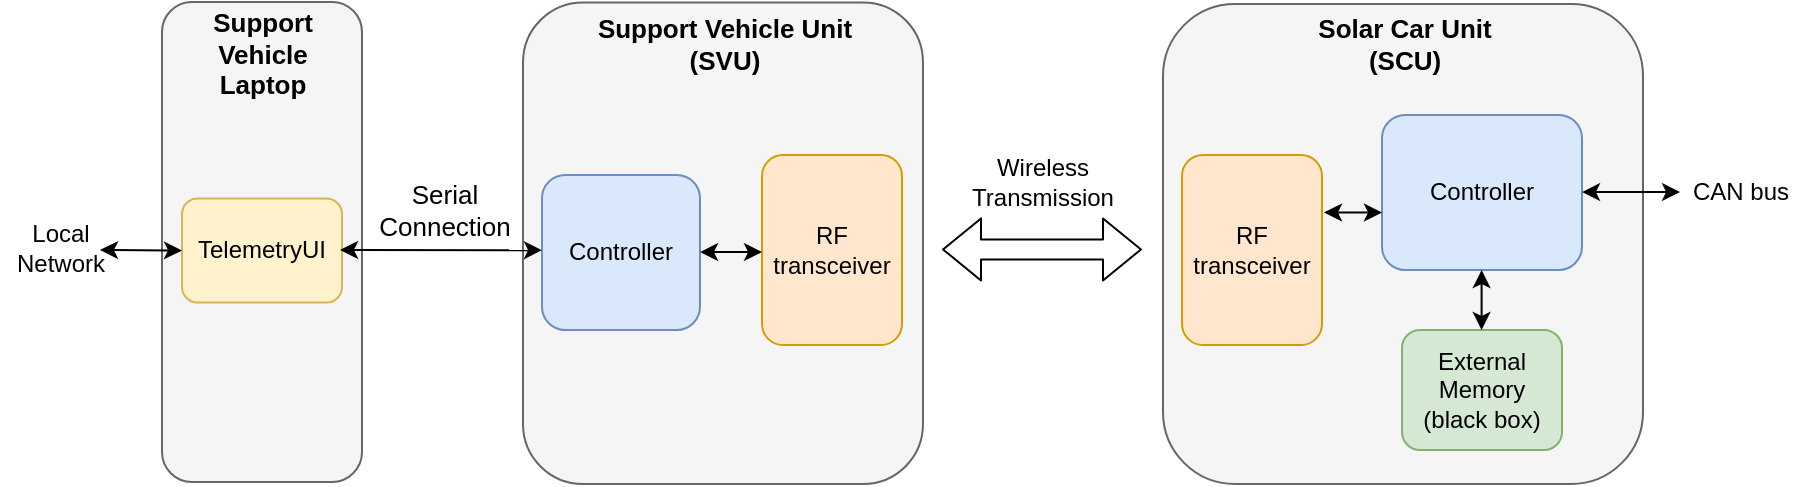 <mxfile version="12.3.2" type="device" pages="1"><diagram id="fbgR-u4xxlJeNZ95hrjQ" name="Page-1"><mxGraphModel dx="1952" dy="1000" grid="1" gridSize="10" guides="1" tooltips="1" connect="1" arrows="1" fold="1" page="1" pageScale="1" pageWidth="850" pageHeight="1100" math="0" shadow="0"><root><mxCell id="0"/><mxCell id="1" parent="0"/><mxCell id="y8NoZGNN280wxTwR2tat-2" value="" style="rounded=1;whiteSpace=wrap;html=1;fillColor=#f5f5f5;strokeColor=#666666;fontColor=#333333;" parent="1" vertex="1"><mxGeometry x="501.5" y="310" width="240" height="240" as="geometry"/></mxCell><mxCell id="y8NoZGNN280wxTwR2tat-3" value="" style="rounded=1;whiteSpace=wrap;html=1;fillColor=#f5f5f5;strokeColor=#666666;fontColor=#333333;" parent="1" vertex="1"><mxGeometry x="181.5" y="309.25" width="200" height="240.75" as="geometry"/></mxCell><mxCell id="y8NoZGNN280wxTwR2tat-5" value="RF&lt;br&gt;transceiver" style="rounded=1;whiteSpace=wrap;html=1;fillColor=#ffe6cc;strokeColor=#d79b00;" parent="1" vertex="1"><mxGeometry x="511" y="385.5" width="70" height="95" as="geometry"/></mxCell><mxCell id="y8NoZGNN280wxTwR2tat-9" value="Solar Car Unit&lt;br&gt;(SCU)" style="text;html=1;align=center;verticalAlign=middle;resizable=0;points=[];autosize=1;fontStyle=1;fontSize=13;" parent="1" vertex="1"><mxGeometry x="571.5" y="310" width="100" height="40" as="geometry"/></mxCell><mxCell id="y8NoZGNN280wxTwR2tat-10" value="Support Vehicle&amp;nbsp;Unit&lt;br&gt;(SVU)" style="text;html=1;align=center;verticalAlign=middle;resizable=0;points=[];autosize=1;fontStyle=1;fontSize=13;" parent="1" vertex="1"><mxGeometry x="211.5" y="310" width="140" height="40" as="geometry"/></mxCell><mxCell id="y8NoZGNN280wxTwR2tat-13" value="CAN bus" style="text;html=1;align=center;verticalAlign=middle;resizable=0;points=[];autosize=1;" parent="1" vertex="1"><mxGeometry x="760" y="394.25" width="60" height="20" as="geometry"/></mxCell><mxCell id="y8NoZGNN280wxTwR2tat-14" value="Controller" style="rounded=1;whiteSpace=wrap;html=1;fillColor=#dae8fc;strokeColor=#6c8ebf;" parent="1" vertex="1"><mxGeometry x="611" y="365.5" width="100" height="77.5" as="geometry"/></mxCell><mxCell id="y8NoZGNN280wxTwR2tat-15" value="External Memory&lt;br&gt;(black box)" style="rounded=1;whiteSpace=wrap;html=1;fillColor=#d5e8d4;strokeColor=#82b366;" parent="1" vertex="1"><mxGeometry x="621" y="473" width="80" height="60" as="geometry"/></mxCell><mxCell id="y8NoZGNN280wxTwR2tat-22" value="Controller" style="rounded=1;whiteSpace=wrap;html=1;fillColor=#dae8fc;strokeColor=#6c8ebf;" parent="1" vertex="1"><mxGeometry x="191" y="395.5" width="79" height="77.5" as="geometry"/></mxCell><mxCell id="y8NoZGNN280wxTwR2tat-29" value="" style="rounded=1;whiteSpace=wrap;html=1;fillColor=#f5f5f5;strokeColor=#666666;fontColor=#333333;" parent="1" vertex="1"><mxGeometry x="1" y="309" width="100" height="240" as="geometry"/></mxCell><mxCell id="y8NoZGNN280wxTwR2tat-32" value="Support&lt;br&gt;Vehicle&lt;br style=&quot;font-size: 13px&quot;&gt;Laptop" style="text;html=1;align=center;verticalAlign=middle;resizable=0;points=[];autosize=1;fontStyle=1;fontSize=13;" parent="1" vertex="1"><mxGeometry x="21" y="309" width="60" height="52" as="geometry"/></mxCell><mxCell id="y8NoZGNN280wxTwR2tat-34" value="RF&lt;br&gt;transceiver" style="rounded=1;whiteSpace=wrap;html=1;fillColor=#ffe6cc;strokeColor=#d79b00;" parent="1" vertex="1"><mxGeometry x="301" y="385.5" width="70" height="95" as="geometry"/></mxCell><mxCell id="y8NoZGNN280wxTwR2tat-35" value="Wireless&lt;br&gt;Transmission" style="text;html=1;align=center;verticalAlign=middle;resizable=0;points=[];autosize=1;" parent="1" vertex="1"><mxGeometry x="396" y="384.25" width="90" height="30" as="geometry"/></mxCell><mxCell id="y8NoZGNN280wxTwR2tat-40" value="TelemetryUI" style="rounded=1;whiteSpace=wrap;html=1;fillColor=#fff2cc;strokeColor=#d6b656;" parent="1" vertex="1"><mxGeometry x="11" y="407.25" width="80" height="52" as="geometry"/></mxCell><mxCell id="y8NoZGNN280wxTwR2tat-41" value="Serial&lt;br&gt;Connection" style="text;html=1;align=center;verticalAlign=middle;resizable=0;points=[];autosize=1;fontSize=13;" parent="1" vertex="1"><mxGeometry x="101.5" y="393.25" width="80" height="40" as="geometry"/></mxCell><mxCell id="m_jMf2Vadg0g5HYs9J-E-1" value="" style="endArrow=classic;startArrow=classic;html=1;" parent="1" edge="1"><mxGeometry width="50" height="50" relative="1" as="geometry"><mxPoint x="711" y="404.05" as="sourcePoint"/><mxPoint x="760" y="404" as="targetPoint"/></mxGeometry></mxCell><mxCell id="m_jMf2Vadg0g5HYs9J-E-2" value="" style="endArrow=classic;startArrow=classic;html=1;" parent="1" edge="1"><mxGeometry width="50" height="50" relative="1" as="geometry"><mxPoint x="582" y="414.25" as="sourcePoint"/><mxPoint x="611" y="414.25" as="targetPoint"/></mxGeometry></mxCell><mxCell id="m_jMf2Vadg0g5HYs9J-E-4" value="" style="shape=flexArrow;endArrow=classic;startArrow=classic;html=1;" parent="1" edge="1"><mxGeometry width="100" height="100" relative="1" as="geometry"><mxPoint x="391" y="432.71" as="sourcePoint"/><mxPoint x="491" y="432.71" as="targetPoint"/></mxGeometry></mxCell><mxCell id="m_jMf2Vadg0g5HYs9J-E-5" value="" style="endArrow=classic;startArrow=classic;html=1;" parent="1" edge="1"><mxGeometry width="50" height="50" relative="1" as="geometry"><mxPoint x="660.8" y="443" as="sourcePoint"/><mxPoint x="660.8" y="473" as="targetPoint"/></mxGeometry></mxCell><mxCell id="m_jMf2Vadg0g5HYs9J-E-6" value="" style="endArrow=classic;startArrow=classic;html=1;" parent="1" edge="1"><mxGeometry width="50" height="50" relative="1" as="geometry"><mxPoint x="270" y="434.05" as="sourcePoint"/><mxPoint x="301" y="434.05" as="targetPoint"/></mxGeometry></mxCell><mxCell id="m_jMf2Vadg0g5HYs9J-E-7" value="" style="endArrow=classic;startArrow=classic;html=1;" parent="1" edge="1"><mxGeometry width="50" height="50" relative="1" as="geometry"><mxPoint x="90" y="433" as="sourcePoint"/><mxPoint x="191" y="433.1" as="targetPoint"/></mxGeometry></mxCell><mxCell id="m_jMf2Vadg0g5HYs9J-E-8" value="" style="endArrow=classic;startArrow=classic;html=1;" parent="1" edge="1"><mxGeometry width="50" height="50" relative="1" as="geometry"><mxPoint x="-30" y="433" as="sourcePoint"/><mxPoint x="11" y="433.25" as="targetPoint"/></mxGeometry></mxCell><mxCell id="m_jMf2Vadg0g5HYs9J-E-9" value="Local&lt;br&gt;Network" style="text;html=1;align=center;verticalAlign=middle;resizable=0;points=[];autosize=1;strokeColor=none;" parent="1" vertex="1"><mxGeometry x="-80" y="417" width="60" height="30" as="geometry"/></mxCell></root></mxGraphModel></diagram></mxfile>